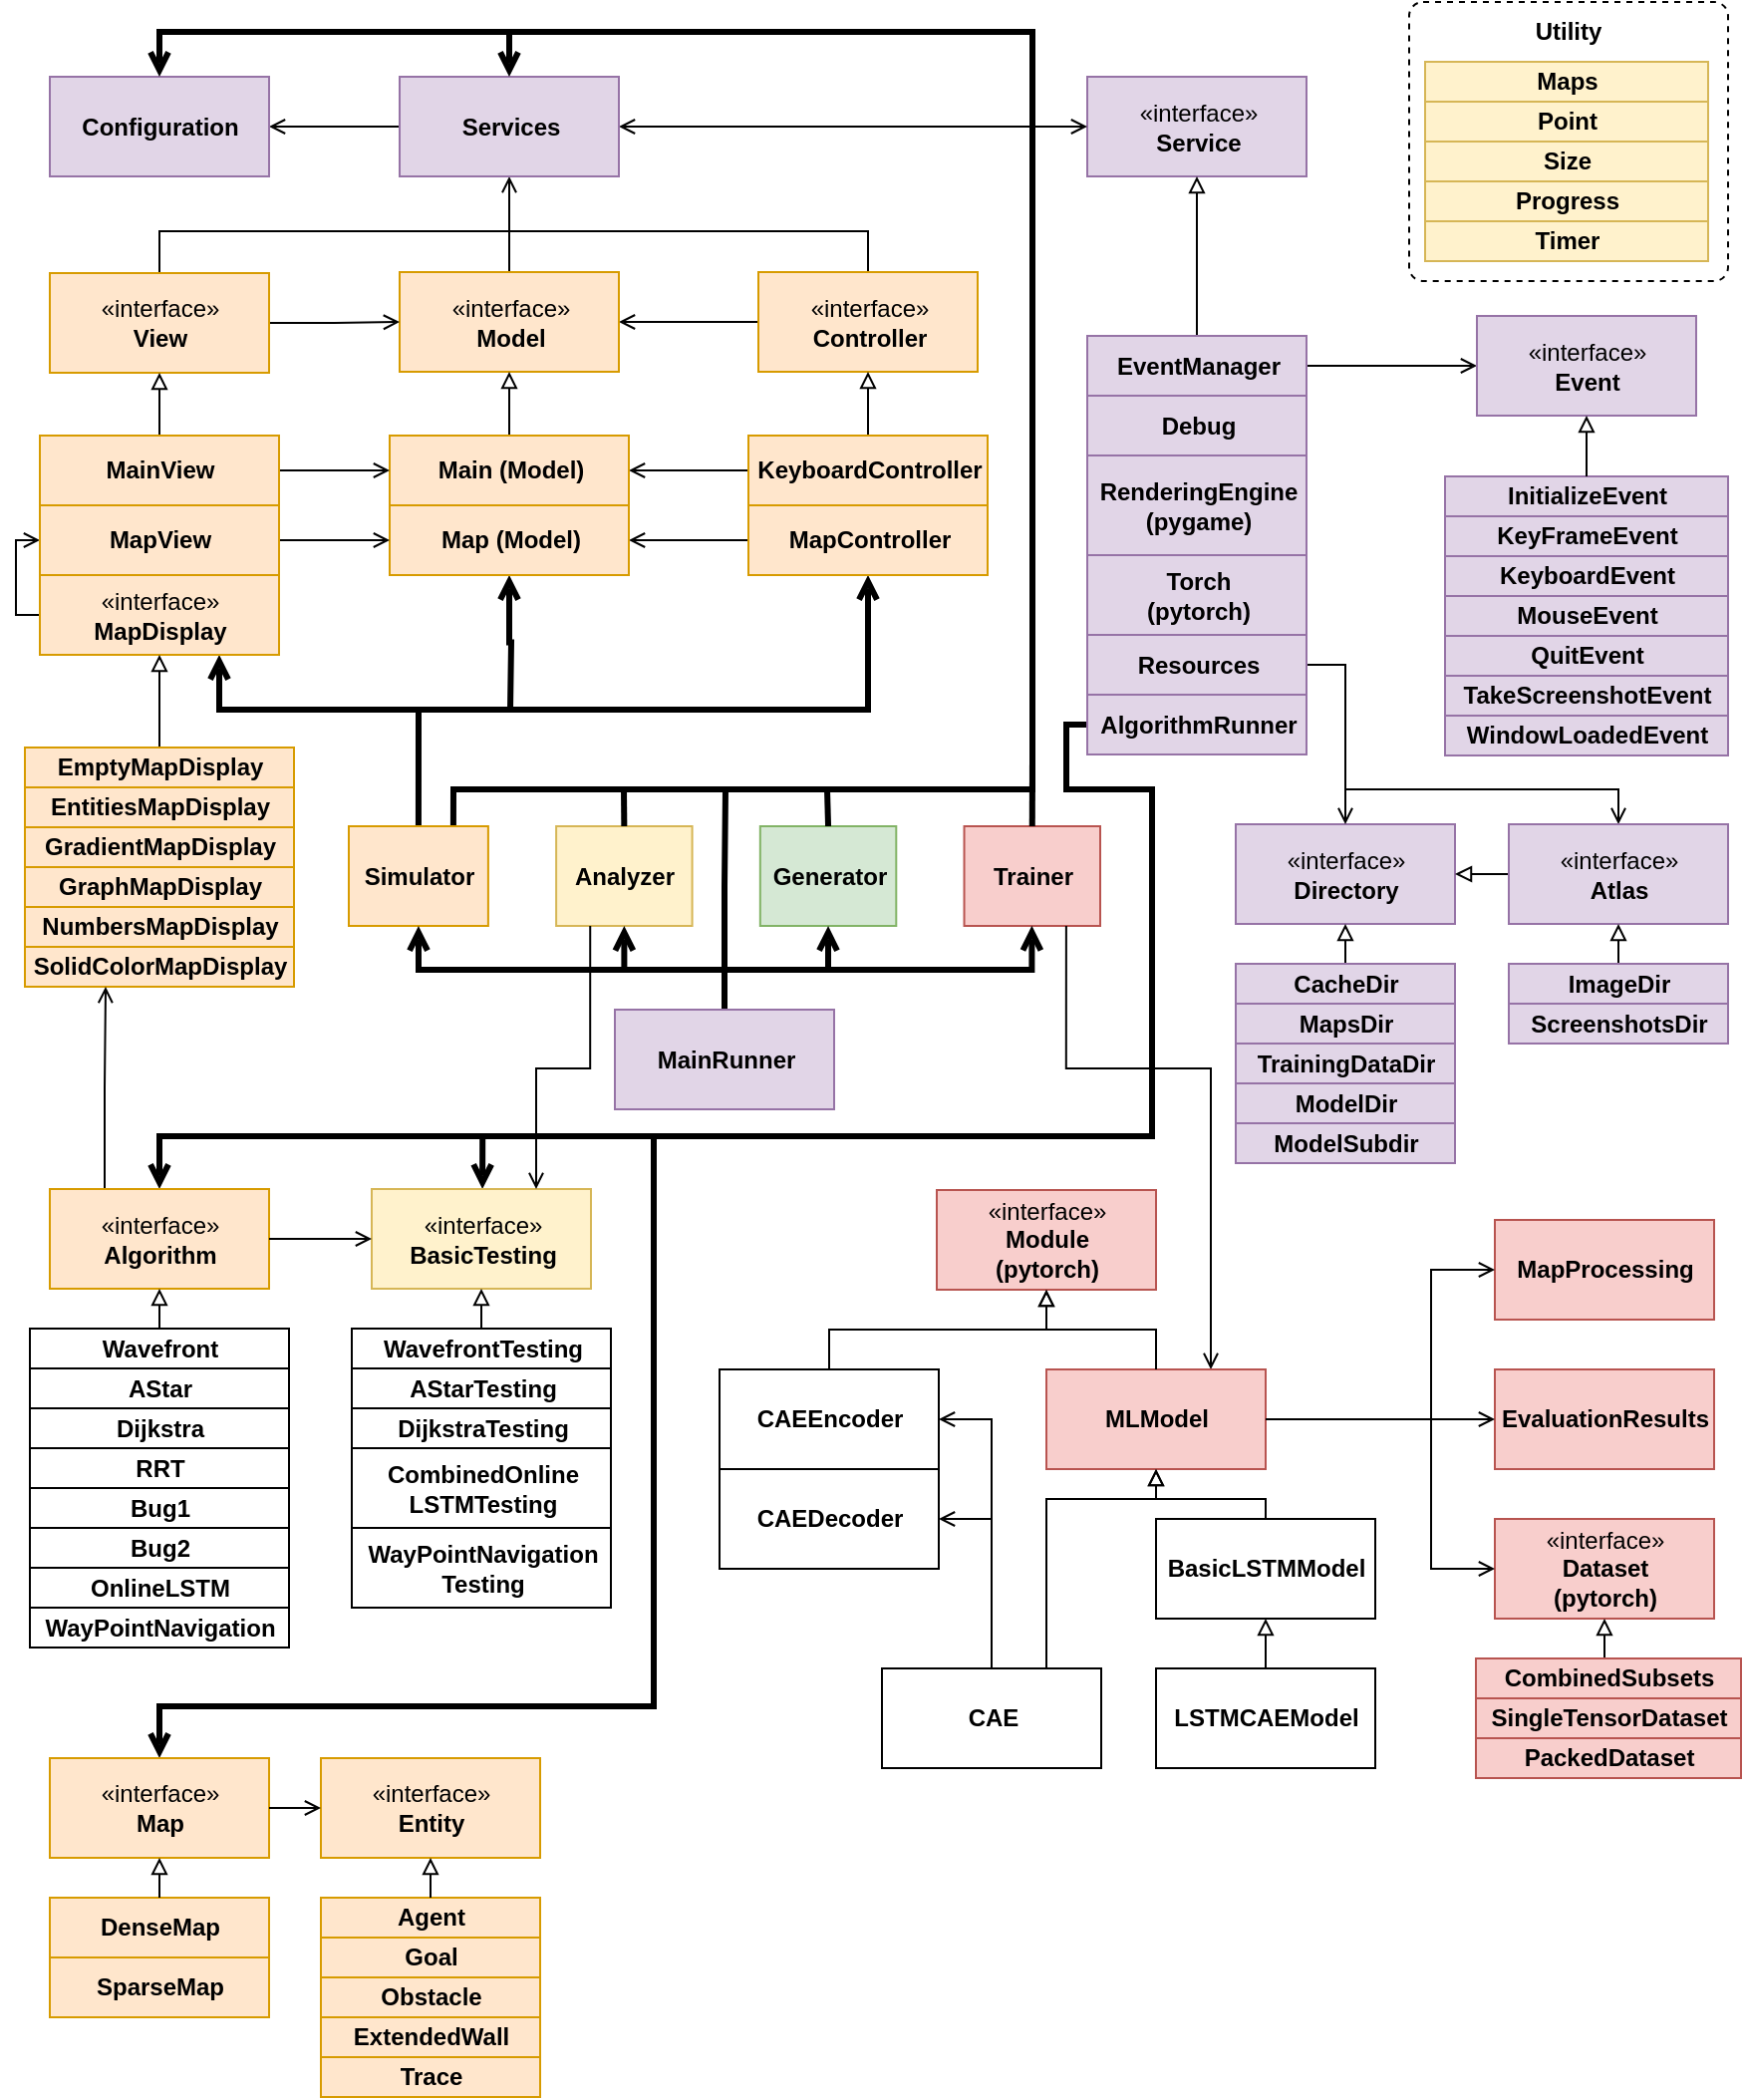 <mxfile version="10.6.9" type="device"><diagram id="ePg652oJ0KrWgmEXZpJb" name="Page-1"><mxGraphModel dx="2225" dy="724" grid="1" gridSize="10" guides="1" tooltips="1" connect="1" arrows="1" fold="1" page="1" pageScale="1" pageWidth="827" pageHeight="1169" math="0" shadow="0"><root><mxCell id="0"/><mxCell id="1" parent="0"/><mxCell id="jUc2FMxFyzJqxxc0xoxf-43" style="edgeStyle=orthogonalEdgeStyle;rounded=0;orthogonalLoop=1;jettySize=auto;html=1;exitX=0.5;exitY=0;exitDx=0;exitDy=0;endArrow=none;endFill=0;" parent="1" source="jUc2FMxFyzJqxxc0xoxf-1" edge="1"><mxGeometry relative="1" as="geometry"><mxPoint x="228" y="120" as="targetPoint"/><Array as="points"><mxPoint x="408" y="120"/><mxPoint x="228" y="120"/></Array></mxGeometry></mxCell><mxCell id="jUc2FMxFyzJqxxc0xoxf-41" style="edgeStyle=orthogonalEdgeStyle;rounded=0;orthogonalLoop=1;jettySize=auto;html=1;exitX=0.5;exitY=0;exitDx=0;exitDy=0;entryX=0.5;entryY=1;entryDx=0;entryDy=0;endArrow=open;endFill=0;" parent="1" source="jUc2FMxFyzJqxxc0xoxf-3" target="jUc2FMxFyzJqxxc0xoxf-29" edge="1"><mxGeometry relative="1" as="geometry"><Array as="points"><mxPoint x="228" y="110"/><mxPoint x="228" y="110"/></Array></mxGeometry></mxCell><mxCell id="jUc2FMxFyzJqxxc0xoxf-45" style="edgeStyle=orthogonalEdgeStyle;rounded=0;orthogonalLoop=1;jettySize=auto;html=1;exitX=0.5;exitY=0;exitDx=0;exitDy=0;endArrow=none;endFill=0;" parent="1" source="jUc2FMxFyzJqxxc0xoxf-4" edge="1"><mxGeometry relative="1" as="geometry"><mxPoint x="228" y="120" as="targetPoint"/><Array as="points"><mxPoint x="52" y="120"/></Array></mxGeometry></mxCell><mxCell id="jUc2FMxFyzJqxxc0xoxf-5" value="«interface»&lt;br&gt;&lt;b&gt;Service&lt;/b&gt;" style="html=1;fillColor=#e1d5e7;strokeColor=#9673a6;" parent="1" vertex="1"><mxGeometry x="517.5" y="42.5" width="110" height="50" as="geometry"/></mxCell><mxCell id="jUc2FMxFyzJqxxc0xoxf-33" style="edgeStyle=orthogonalEdgeStyle;rounded=0;orthogonalLoop=1;jettySize=auto;html=1;exitX=0.5;exitY=0;exitDx=0;exitDy=0;entryX=0.5;entryY=1;entryDx=0;entryDy=0;endArrow=block;endFill=0;" parent="1" source="jUc2FMxFyzJqxxc0xoxf-7" target="jUc2FMxFyzJqxxc0xoxf-5" edge="1"><mxGeometry relative="1" as="geometry"/></mxCell><mxCell id="jUc2FMxFyzJqxxc0xoxf-151" style="edgeStyle=orthogonalEdgeStyle;rounded=0;orthogonalLoop=1;jettySize=auto;html=1;exitX=1;exitY=0.5;exitDx=0;exitDy=0;entryX=0;entryY=0.5;entryDx=0;entryDy=0;endArrow=open;endFill=0;strokeWidth=1;" parent="1" source="jUc2FMxFyzJqxxc0xoxf-7" target="jUc2FMxFyzJqxxc0xoxf-8" edge="1"><mxGeometry relative="1" as="geometry"/></mxCell><mxCell id="jUc2FMxFyzJqxxc0xoxf-7" value="EventManager" style="html=1;fontStyle=1;fillColor=#e1d5e7;strokeColor=#9673a6;" parent="1" vertex="1"><mxGeometry x="517.5" y="172.5" width="110" height="30" as="geometry"/></mxCell><mxCell id="jUc2FMxFyzJqxxc0xoxf-8" value="«interface»&lt;br&gt;&lt;b&gt;Event&lt;/b&gt;" style="html=1;fillColor=#e1d5e7;strokeColor=#9673a6;" parent="1" vertex="1"><mxGeometry x="713" y="162.5" width="110" height="50" as="geometry"/></mxCell><mxCell id="jUc2FMxFyzJqxxc0xoxf-17" value="" style="group;fontStyle=1;fillColor=#e1d5e7;strokeColor=#9673a6;" parent="1" vertex="1" connectable="0"><mxGeometry x="697" y="243" width="142" height="140" as="geometry"/></mxCell><mxCell id="jUc2FMxFyzJqxxc0xoxf-9" value="InitializeEvent" style="html=1;fontStyle=1;fillColor=#e1d5e7;strokeColor=#9673a6;" parent="jUc2FMxFyzJqxxc0xoxf-17" vertex="1"><mxGeometry width="142" height="20" as="geometry"/></mxCell><mxCell id="jUc2FMxFyzJqxxc0xoxf-10" value="KeyFrameEvent" style="html=1;fontStyle=1;fillColor=#e1d5e7;strokeColor=#9673a6;" parent="jUc2FMxFyzJqxxc0xoxf-17" vertex="1"><mxGeometry y="20" width="142" height="20" as="geometry"/></mxCell><mxCell id="jUc2FMxFyzJqxxc0xoxf-11" value="KeyboardEvent" style="html=1;fontStyle=1;fillColor=#e1d5e7;strokeColor=#9673a6;" parent="jUc2FMxFyzJqxxc0xoxf-17" vertex="1"><mxGeometry y="40" width="142" height="20" as="geometry"/></mxCell><mxCell id="jUc2FMxFyzJqxxc0xoxf-12" value="MouseEvent" style="html=1;fontStyle=1;fillColor=#e1d5e7;strokeColor=#9673a6;" parent="jUc2FMxFyzJqxxc0xoxf-17" vertex="1"><mxGeometry y="60" width="142" height="20" as="geometry"/></mxCell><mxCell id="jUc2FMxFyzJqxxc0xoxf-13" value="QuitEvent" style="html=1;fontStyle=1;fillColor=#e1d5e7;strokeColor=#9673a6;" parent="jUc2FMxFyzJqxxc0xoxf-17" vertex="1"><mxGeometry y="80" width="142" height="20" as="geometry"/></mxCell><mxCell id="jUc2FMxFyzJqxxc0xoxf-14" value="TakeScreenshotEvent" style="html=1;fontStyle=1;fillColor=#e1d5e7;strokeColor=#9673a6;" parent="jUc2FMxFyzJqxxc0xoxf-17" vertex="1"><mxGeometry y="100" width="142" height="20" as="geometry"/></mxCell><mxCell id="jUc2FMxFyzJqxxc0xoxf-15" value="WindowLoadedEvent" style="html=1;fontStyle=1;fillColor=#e1d5e7;strokeColor=#9673a6;" parent="jUc2FMxFyzJqxxc0xoxf-17" vertex="1"><mxGeometry y="120" width="142" height="20" as="geometry"/></mxCell><mxCell id="jUc2FMxFyzJqxxc0xoxf-270" style="edgeStyle=orthogonalEdgeStyle;rounded=0;orthogonalLoop=1;jettySize=auto;html=1;exitX=0;exitY=0.5;exitDx=0;exitDy=0;entryX=0.5;entryY=0;entryDx=0;entryDy=0;startArrow=none;startFill=0;endArrow=open;endFill=0;strokeWidth=3;" parent="1" source="jUc2FMxFyzJqxxc0xoxf-20" target="jUc2FMxFyzJqxxc0xoxf-195" edge="1"><mxGeometry relative="1" as="geometry"><Array as="points"><mxPoint x="507" y="368"/><mxPoint x="507" y="400"/><mxPoint x="550" y="400"/><mxPoint x="550" y="574"/><mxPoint x="52" y="574"/></Array></mxGeometry></mxCell><mxCell id="jUc2FMxFyzJqxxc0xoxf-20" value="AlgorithmRunner" style="html=1;fontStyle=1;fillColor=#e1d5e7;strokeColor=#9673a6;" parent="1" vertex="1"><mxGeometry x="517.5" y="352.5" width="110" height="30" as="geometry"/></mxCell><mxCell id="jUc2FMxFyzJqxxc0xoxf-21" value="Debug" style="html=1;fontStyle=1;fillColor=#e1d5e7;strokeColor=#9673a6;" parent="1" vertex="1"><mxGeometry x="517.5" y="202.5" width="110" height="30" as="geometry"/></mxCell><mxCell id="jUc2FMxFyzJqxxc0xoxf-22" value="RenderingEngine&lt;br&gt;(pygame)&lt;br&gt;" style="html=1;fontStyle=1;fillColor=#e1d5e7;strokeColor=#9673a6;" parent="1" vertex="1"><mxGeometry x="517.5" y="232.5" width="110" height="50" as="geometry"/></mxCell><mxCell id="jUc2FMxFyzJqxxc0xoxf-23" value="Torch&lt;br&gt;(pytorch)&lt;br&gt;" style="html=1;fontStyle=1;fillColor=#e1d5e7;strokeColor=#9673a6;" parent="1" vertex="1"><mxGeometry x="517.5" y="282.5" width="110" height="40" as="geometry"/></mxCell><mxCell id="jUc2FMxFyzJqxxc0xoxf-35" style="edgeStyle=orthogonalEdgeStyle;rounded=0;orthogonalLoop=1;jettySize=auto;html=1;exitX=1;exitY=0.5;exitDx=0;exitDy=0;entryX=0;entryY=0.5;entryDx=0;entryDy=0;endArrow=open;endFill=0;startArrow=open;startFill=0;" parent="1" source="jUc2FMxFyzJqxxc0xoxf-29" target="jUc2FMxFyzJqxxc0xoxf-5" edge="1"><mxGeometry relative="1" as="geometry"/></mxCell><mxCell id="jUc2FMxFyzJqxxc0xoxf-131" style="edgeStyle=orthogonalEdgeStyle;rounded=0;orthogonalLoop=1;jettySize=auto;html=1;exitX=0;exitY=0.5;exitDx=0;exitDy=0;entryX=1;entryY=0.5;entryDx=0;entryDy=0;endArrow=open;endFill=0;" parent="1" source="jUc2FMxFyzJqxxc0xoxf-29" target="jUc2FMxFyzJqxxc0xoxf-97" edge="1"><mxGeometry relative="1" as="geometry"/></mxCell><mxCell id="jUc2FMxFyzJqxxc0xoxf-29" value="Services" style="html=1;fontStyle=1;fillColor=#e1d5e7;strokeColor=#9673a6;" parent="1" vertex="1"><mxGeometry x="172.5" y="42.5" width="110" height="50" as="geometry"/></mxCell><mxCell id="jUc2FMxFyzJqxxc0xoxf-79" style="edgeStyle=orthogonalEdgeStyle;rounded=0;orthogonalLoop=1;jettySize=auto;html=1;entryX=0.5;entryY=0;entryDx=0;entryDy=0;endArrow=open;endFill=0;exitX=1;exitY=0.5;exitDx=0;exitDy=0;" parent="1" source="jUc2FMxFyzJqxxc0xoxf-30" target="jUc2FMxFyzJqxxc0xoxf-77" edge="1"><mxGeometry relative="1" as="geometry"><mxPoint x="627" y="345" as="sourcePoint"/><mxPoint x="865" y="320" as="targetPoint"/><Array as="points"><mxPoint x="647" y="338"/><mxPoint x="647" y="400"/><mxPoint x="784" y="400"/></Array></mxGeometry></mxCell><mxCell id="jUc2FMxFyzJqxxc0xoxf-30" value="Resources" style="html=1;fontStyle=1;fillColor=#e1d5e7;strokeColor=#9673a6;" parent="1" vertex="1"><mxGeometry x="517.5" y="322.5" width="110" height="30" as="geometry"/></mxCell><mxCell id="jUc2FMxFyzJqxxc0xoxf-55" value="«interface»&lt;br&gt;&lt;b&gt;Directory&lt;/b&gt;" style="html=1;fillColor=#e1d5e7;strokeColor=#9673a6;" parent="1" vertex="1"><mxGeometry x="592" y="417.5" width="110" height="50" as="geometry"/></mxCell><mxCell id="jUc2FMxFyzJqxxc0xoxf-67" value="ModelSubdir" style="html=1;fontStyle=1;fillColor=#e1d5e7;strokeColor=#9673a6;" parent="1" vertex="1"><mxGeometry x="592" y="567.5" width="110" height="20" as="geometry"/></mxCell><mxCell id="jUc2FMxFyzJqxxc0xoxf-76" value="" style="group" parent="1" vertex="1" connectable="0"><mxGeometry x="679" y="5" width="160" height="140" as="geometry"/></mxCell><mxCell id="jUc2FMxFyzJqxxc0xoxf-73" value="" style="rounded=1;whiteSpace=wrap;html=1;dashed=1;arcSize=5;" parent="jUc2FMxFyzJqxxc0xoxf-76" vertex="1"><mxGeometry width="160" height="140" as="geometry"/></mxCell><mxCell id="jUc2FMxFyzJqxxc0xoxf-69" value="Maps" style="html=1;fontStyle=1;fillColor=#fff2cc;strokeColor=#d6b656;" parent="jUc2FMxFyzJqxxc0xoxf-76" vertex="1"><mxGeometry x="8" y="30" width="142" height="20" as="geometry"/></mxCell><mxCell id="jUc2FMxFyzJqxxc0xoxf-70" value="Point" style="html=1;fontStyle=1;fillColor=#fff2cc;strokeColor=#d6b656;" parent="jUc2FMxFyzJqxxc0xoxf-76" vertex="1"><mxGeometry x="8" y="50" width="142" height="20" as="geometry"/></mxCell><mxCell id="jUc2FMxFyzJqxxc0xoxf-71" value="Size" style="html=1;fontStyle=1;fillColor=#fff2cc;strokeColor=#d6b656;" parent="jUc2FMxFyzJqxxc0xoxf-76" vertex="1"><mxGeometry x="8" y="70" width="142" height="20" as="geometry"/></mxCell><mxCell id="jUc2FMxFyzJqxxc0xoxf-72" value="Progress" style="html=1;fontStyle=1;fillColor=#fff2cc;strokeColor=#d6b656;" parent="jUc2FMxFyzJqxxc0xoxf-76" vertex="1"><mxGeometry x="8" y="90" width="142" height="20" as="geometry"/></mxCell><mxCell id="jUc2FMxFyzJqxxc0xoxf-74" value="Utility" style="text;html=1;strokeColor=none;fillColor=none;align=center;verticalAlign=middle;whiteSpace=wrap;rounded=0;dashed=1;fontStyle=1" parent="jUc2FMxFyzJqxxc0xoxf-76" vertex="1"><mxGeometry x="60" y="5" width="40" height="20" as="geometry"/></mxCell><mxCell id="jUc2FMxFyzJqxxc0xoxf-75" value="Timer" style="html=1;fontStyle=1;fillColor=#fff2cc;strokeColor=#d6b656;" parent="jUc2FMxFyzJqxxc0xoxf-76" vertex="1"><mxGeometry x="8" y="110" width="142" height="20" as="geometry"/></mxCell><mxCell id="jUc2FMxFyzJqxxc0xoxf-78" style="edgeStyle=orthogonalEdgeStyle;rounded=0;orthogonalLoop=1;jettySize=auto;html=1;exitX=0;exitY=0.5;exitDx=0;exitDy=0;entryX=1;entryY=0.5;entryDx=0;entryDy=0;endArrow=block;endFill=0;" parent="1" source="jUc2FMxFyzJqxxc0xoxf-77" target="jUc2FMxFyzJqxxc0xoxf-55" edge="1"><mxGeometry relative="1" as="geometry"/></mxCell><mxCell id="jUc2FMxFyzJqxxc0xoxf-77" value="«interface»&lt;br&gt;&lt;b&gt;Atlas&lt;/b&gt;" style="html=1;fillColor=#e1d5e7;strokeColor=#9673a6;" parent="1" vertex="1"><mxGeometry x="729" y="417.5" width="110" height="50" as="geometry"/></mxCell><mxCell id="jUc2FMxFyzJqxxc0xoxf-82" value="ModelDir" style="html=1;fontStyle=1;fillColor=#e1d5e7;strokeColor=#9673a6;" parent="1" vertex="1"><mxGeometry x="592" y="547.5" width="110" height="20" as="geometry"/></mxCell><mxCell id="jUc2FMxFyzJqxxc0xoxf-87" style="edgeStyle=orthogonalEdgeStyle;rounded=0;orthogonalLoop=1;jettySize=auto;html=1;exitX=0.5;exitY=0;exitDx=0;exitDy=0;entryX=0.5;entryY=1;entryDx=0;entryDy=0;endArrow=block;endFill=0;" parent="1" source="jUc2FMxFyzJqxxc0xoxf-83" target="jUc2FMxFyzJqxxc0xoxf-55" edge="1"><mxGeometry relative="1" as="geometry"/></mxCell><mxCell id="jUc2FMxFyzJqxxc0xoxf-83" value="CacheDir" style="html=1;fontStyle=1;fillColor=#e1d5e7;strokeColor=#9673a6;" parent="1" vertex="1"><mxGeometry x="592" y="487.5" width="110" height="20" as="geometry"/></mxCell><mxCell id="jUc2FMxFyzJqxxc0xoxf-88" style="edgeStyle=orthogonalEdgeStyle;rounded=0;orthogonalLoop=1;jettySize=auto;html=1;exitX=0.5;exitY=0;exitDx=0;exitDy=0;entryX=0.5;entryY=1;entryDx=0;entryDy=0;endArrow=block;endFill=0;" parent="1" source="jUc2FMxFyzJqxxc0xoxf-84" target="jUc2FMxFyzJqxxc0xoxf-77" edge="1"><mxGeometry relative="1" as="geometry"/></mxCell><mxCell id="jUc2FMxFyzJqxxc0xoxf-84" value="ImageDir" style="html=1;fontStyle=1;fillColor=#e1d5e7;strokeColor=#9673a6;" parent="1" vertex="1"><mxGeometry x="729" y="487.5" width="110" height="20" as="geometry"/></mxCell><mxCell id="jUc2FMxFyzJqxxc0xoxf-85" value="MapsDir" style="html=1;fontStyle=1;fillColor=#e1d5e7;strokeColor=#9673a6;" parent="1" vertex="1"><mxGeometry x="592" y="507.5" width="110" height="20" as="geometry"/></mxCell><mxCell id="jUc2FMxFyzJqxxc0xoxf-86" value="ScreenshotsDir" style="html=1;fontStyle=1;fillColor=#e1d5e7;strokeColor=#9673a6;" parent="1" vertex="1"><mxGeometry x="729" y="507.5" width="110" height="20" as="geometry"/></mxCell><mxCell id="jUc2FMxFyzJqxxc0xoxf-91" style="edgeStyle=orthogonalEdgeStyle;rounded=0;orthogonalLoop=1;jettySize=auto;html=1;exitX=0.5;exitY=0;exitDx=0;exitDy=0;entryX=0.5;entryY=1;entryDx=0;entryDy=0;endArrow=block;endFill=0;" parent="1" source="jUc2FMxFyzJqxxc0xoxf-9" target="jUc2FMxFyzJqxxc0xoxf-8" edge="1"><mxGeometry relative="1" as="geometry"/></mxCell><mxCell id="jUc2FMxFyzJqxxc0xoxf-95" style="edgeStyle=orthogonalEdgeStyle;rounded=0;orthogonalLoop=1;jettySize=auto;html=1;endArrow=open;endFill=0;entryX=0.5;entryY=0;entryDx=0;entryDy=0;" parent="1" target="jUc2FMxFyzJqxxc0xoxf-55" edge="1"><mxGeometry relative="1" as="geometry"><mxPoint x="670" y="400" as="sourcePoint"/><mxPoint x="652" y="410" as="targetPoint"/><Array as="points"><mxPoint x="647" y="400"/></Array></mxGeometry></mxCell><mxCell id="jUc2FMxFyzJqxxc0xoxf-96" value="TrainingDataDir" style="html=1;fontStyle=1;fillColor=#e1d5e7;strokeColor=#9673a6;" parent="1" vertex="1"><mxGeometry x="592" y="527.5" width="110" height="20" as="geometry"/></mxCell><mxCell id="jUc2FMxFyzJqxxc0xoxf-97" value="Configuration" style="html=1;fontStyle=1;fillColor=#e1d5e7;strokeColor=#9673a6;" parent="1" vertex="1"><mxGeometry x="-3" y="42.5" width="110" height="50" as="geometry"/></mxCell><mxCell id="jUc2FMxFyzJqxxc0xoxf-125" style="edgeStyle=orthogonalEdgeStyle;rounded=0;orthogonalLoop=1;jettySize=auto;html=1;endArrow=open;endFill=0;strokeWidth=3;entryX=0.5;entryY=1;entryDx=0;entryDy=0;" parent="1" target="jUc2FMxFyzJqxxc0xoxf-100" edge="1"><mxGeometry relative="1" as="geometry"><mxPoint x="227" y="320" as="targetPoint"/><mxPoint x="228" y="360" as="sourcePoint"/></mxGeometry></mxCell><mxCell id="jUc2FMxFyzJqxxc0xoxf-126" style="edgeStyle=orthogonalEdgeStyle;rounded=0;orthogonalLoop=1;jettySize=auto;html=1;entryX=0.5;entryY=1;entryDx=0;entryDy=0;endArrow=open;endFill=0;strokeWidth=3;" parent="1" target="jUc2FMxFyzJqxxc0xoxf-49" edge="1"><mxGeometry relative="1" as="geometry"><mxPoint x="170" y="360" as="sourcePoint"/><Array as="points"><mxPoint x="170" y="360"/><mxPoint x="408" y="360"/></Array></mxGeometry></mxCell><mxCell id="jUc2FMxFyzJqxxc0xoxf-127" style="edgeStyle=orthogonalEdgeStyle;rounded=0;orthogonalLoop=1;jettySize=auto;html=1;entryX=0.75;entryY=1;entryDx=0;entryDy=0;endArrow=open;endFill=0;strokeWidth=3;exitX=0.5;exitY=0;exitDx=0;exitDy=0;" parent="1" source="jUc2FMxFyzJqxxc0xoxf-108" target="jUc2FMxFyzJqxxc0xoxf-113" edge="1"><mxGeometry relative="1" as="geometry"><mxPoint x="170" y="510" as="sourcePoint"/><Array as="points"><mxPoint x="182" y="360"/><mxPoint x="82" y="360"/></Array></mxGeometry></mxCell><mxCell id="jUc2FMxFyzJqxxc0xoxf-133" style="edgeStyle=orthogonalEdgeStyle;rounded=0;orthogonalLoop=1;jettySize=auto;html=1;endArrow=open;endFill=0;strokeWidth=3;exitX=0.75;exitY=0;exitDx=0;exitDy=0;entryX=0.5;entryY=0;entryDx=0;entryDy=0;" parent="1" source="jUc2FMxFyzJqxxc0xoxf-108" target="jUc2FMxFyzJqxxc0xoxf-29" edge="1"><mxGeometry relative="1" as="geometry"><mxPoint x="240" y="510" as="sourcePoint"/><mxPoint x="230" y="20" as="targetPoint"/><Array as="points"><mxPoint x="199" y="400"/><mxPoint x="490" y="400"/><mxPoint x="490" y="20"/><mxPoint x="228" y="20"/></Array></mxGeometry></mxCell><mxCell id="jUc2FMxFyzJqxxc0xoxf-177" style="edgeStyle=orthogonalEdgeStyle;rounded=0;orthogonalLoop=1;jettySize=auto;html=1;exitX=0;exitY=0.5;exitDx=0;exitDy=0;entryX=0;entryY=0.5;entryDx=0;entryDy=0;endArrow=open;endFill=0;strokeWidth=1;" parent="1" source="jUc2FMxFyzJqxxc0xoxf-113" target="jUc2FMxFyzJqxxc0xoxf-106" edge="1"><mxGeometry relative="1" as="geometry"><Array as="points"><mxPoint x="-20" y="313"/><mxPoint x="-20" y="275"/></Array></mxGeometry></mxCell><mxCell id="jUc2FMxFyzJqxxc0xoxf-113" value="«interface»&lt;br&gt;&lt;b&gt;MapDisplay&lt;/b&gt;" style="html=1;fillColor=#ffe6cc;strokeColor=#d79b00;" parent="1" vertex="1"><mxGeometry x="-8" y="292.5" width="120" height="40" as="geometry"/></mxCell><mxCell id="jUc2FMxFyzJqxxc0xoxf-173" style="edgeStyle=orthogonalEdgeStyle;rounded=0;orthogonalLoop=1;jettySize=auto;html=1;exitX=0;exitY=0.5;exitDx=0;exitDy=0;entryX=1;entryY=0.5;entryDx=0;entryDy=0;endArrow=open;endFill=0;strokeWidth=1;" parent="1" source="jUc2FMxFyzJqxxc0xoxf-1" target="jUc2FMxFyzJqxxc0xoxf-3" edge="1"><mxGeometry relative="1" as="geometry"/></mxCell><mxCell id="jUc2FMxFyzJqxxc0xoxf-1" value="«interface»&lt;br&gt;&lt;b&gt;Controller&lt;/b&gt;&lt;br&gt;" style="html=1;fillColor=#ffe6cc;strokeColor=#d79b00;" parent="1" vertex="1"><mxGeometry x="352.5" y="140.5" width="110" height="50" as="geometry"/></mxCell><mxCell id="jUc2FMxFyzJqxxc0xoxf-3" value="«interface»&lt;br&gt;&lt;b&gt;Model&lt;/b&gt;" style="html=1;fillColor=#ffe6cc;strokeColor=#d79b00;" parent="1" vertex="1"><mxGeometry x="172.5" y="140.5" width="110" height="50" as="geometry"/></mxCell><mxCell id="jUc2FMxFyzJqxxc0xoxf-172" style="edgeStyle=orthogonalEdgeStyle;rounded=0;orthogonalLoop=1;jettySize=auto;html=1;exitX=1;exitY=0.5;exitDx=0;exitDy=0;entryX=0;entryY=0.5;entryDx=0;entryDy=0;endArrow=open;endFill=0;strokeWidth=1;" parent="1" source="jUc2FMxFyzJqxxc0xoxf-4" target="jUc2FMxFyzJqxxc0xoxf-3" edge="1"><mxGeometry relative="1" as="geometry"/></mxCell><mxCell id="jUc2FMxFyzJqxxc0xoxf-4" value="«interface»&lt;br&gt;&lt;b&gt;View&lt;/b&gt;" style="html=1;fillColor=#ffe6cc;strokeColor=#d79b00;" parent="1" vertex="1"><mxGeometry x="-3" y="141" width="110" height="50" as="geometry"/></mxCell><mxCell id="jUc2FMxFyzJqxxc0xoxf-48" style="edgeStyle=orthogonalEdgeStyle;rounded=0;orthogonalLoop=1;jettySize=auto;html=1;exitX=0.5;exitY=0;exitDx=0;exitDy=0;entryX=0.5;entryY=1;entryDx=0;entryDy=0;endArrow=block;endFill=0;" parent="1" source="jUc2FMxFyzJqxxc0xoxf-37" target="jUc2FMxFyzJqxxc0xoxf-1" edge="1"><mxGeometry relative="1" as="geometry"/></mxCell><mxCell id="jUc2FMxFyzJqxxc0xoxf-175" style="edgeStyle=orthogonalEdgeStyle;rounded=0;orthogonalLoop=1;jettySize=auto;html=1;exitX=0;exitY=0.5;exitDx=0;exitDy=0;entryX=1;entryY=0.5;entryDx=0;entryDy=0;endArrow=open;endFill=0;strokeWidth=1;" parent="1" source="jUc2FMxFyzJqxxc0xoxf-37" target="jUc2FMxFyzJqxxc0xoxf-101" edge="1"><mxGeometry relative="1" as="geometry"/></mxCell><mxCell id="jUc2FMxFyzJqxxc0xoxf-37" value="KeyboardController" style="html=1;fontStyle=1;fillColor=#ffe6cc;strokeColor=#d79b00;" parent="1" vertex="1"><mxGeometry x="347.5" y="222.5" width="120" height="35" as="geometry"/></mxCell><mxCell id="jUc2FMxFyzJqxxc0xoxf-176" style="edgeStyle=orthogonalEdgeStyle;rounded=0;orthogonalLoop=1;jettySize=auto;html=1;exitX=0;exitY=0.5;exitDx=0;exitDy=0;entryX=1;entryY=0.5;entryDx=0;entryDy=0;endArrow=open;endFill=0;strokeWidth=1;" parent="1" source="jUc2FMxFyzJqxxc0xoxf-49" target="jUc2FMxFyzJqxxc0xoxf-100" edge="1"><mxGeometry relative="1" as="geometry"/></mxCell><mxCell id="jUc2FMxFyzJqxxc0xoxf-49" value="MapController" style="html=1;fontStyle=1;fillColor=#ffe6cc;strokeColor=#d79b00;" parent="1" vertex="1"><mxGeometry x="347.5" y="257.5" width="120" height="35" as="geometry"/></mxCell><mxCell id="jUc2FMxFyzJqxxc0xoxf-100" value="Map (Model)" style="html=1;fontStyle=1;fillColor=#ffe6cc;strokeColor=#d79b00;" parent="1" vertex="1"><mxGeometry x="167.5" y="257.5" width="120" height="35" as="geometry"/></mxCell><mxCell id="jUc2FMxFyzJqxxc0xoxf-102" style="edgeStyle=orthogonalEdgeStyle;rounded=0;orthogonalLoop=1;jettySize=auto;html=1;exitX=0.5;exitY=0;exitDx=0;exitDy=0;entryX=0.5;entryY=1;entryDx=0;entryDy=0;endArrow=block;endFill=0;" parent="1" source="jUc2FMxFyzJqxxc0xoxf-101" target="jUc2FMxFyzJqxxc0xoxf-3" edge="1"><mxGeometry relative="1" as="geometry"/></mxCell><mxCell id="jUc2FMxFyzJqxxc0xoxf-101" value="Main (Model)" style="html=1;fontStyle=1;fillColor=#ffe6cc;strokeColor=#d79b00;" parent="1" vertex="1"><mxGeometry x="167.5" y="222.5" width="120" height="35" as="geometry"/></mxCell><mxCell id="jUc2FMxFyzJqxxc0xoxf-104" style="edgeStyle=orthogonalEdgeStyle;rounded=0;orthogonalLoop=1;jettySize=auto;html=1;exitX=1;exitY=0.5;exitDx=0;exitDy=0;entryX=0;entryY=0.5;entryDx=0;entryDy=0;endArrow=open;endFill=0;" parent="1" source="jUc2FMxFyzJqxxc0xoxf-103" target="jUc2FMxFyzJqxxc0xoxf-101" edge="1"><mxGeometry relative="1" as="geometry"/></mxCell><mxCell id="jUc2FMxFyzJqxxc0xoxf-105" style="edgeStyle=orthogonalEdgeStyle;rounded=0;orthogonalLoop=1;jettySize=auto;html=1;exitX=0.5;exitY=0;exitDx=0;exitDy=0;entryX=0.5;entryY=1;entryDx=0;entryDy=0;endArrow=block;endFill=0;" parent="1" source="jUc2FMxFyzJqxxc0xoxf-103" target="jUc2FMxFyzJqxxc0xoxf-4" edge="1"><mxGeometry relative="1" as="geometry"/></mxCell><mxCell id="jUc2FMxFyzJqxxc0xoxf-103" value="MainView" style="html=1;fontStyle=1;fillColor=#ffe6cc;strokeColor=#d79b00;" parent="1" vertex="1"><mxGeometry x="-8" y="222.5" width="120" height="35" as="geometry"/></mxCell><mxCell id="jUc2FMxFyzJqxxc0xoxf-107" style="edgeStyle=orthogonalEdgeStyle;rounded=0;orthogonalLoop=1;jettySize=auto;html=1;exitX=1;exitY=0.5;exitDx=0;exitDy=0;entryX=0;entryY=0.5;entryDx=0;entryDy=0;endArrow=open;endFill=0;" parent="1" source="jUc2FMxFyzJqxxc0xoxf-106" target="jUc2FMxFyzJqxxc0xoxf-100" edge="1"><mxGeometry relative="1" as="geometry"/></mxCell><mxCell id="jUc2FMxFyzJqxxc0xoxf-106" value="MapView" style="html=1;fontStyle=1;fillColor=#ffe6cc;strokeColor=#d79b00;" parent="1" vertex="1"><mxGeometry x="-8" y="257.5" width="120" height="35" as="geometry"/></mxCell><mxCell id="jUc2FMxFyzJqxxc0xoxf-123" style="edgeStyle=orthogonalEdgeStyle;rounded=0;orthogonalLoop=1;jettySize=auto;html=1;exitX=0.5;exitY=0;exitDx=0;exitDy=0;entryX=0.5;entryY=1;entryDx=0;entryDy=0;endArrow=block;endFill=0;" parent="1" source="jUc2FMxFyzJqxxc0xoxf-115" target="jUc2FMxFyzJqxxc0xoxf-113" edge="1"><mxGeometry relative="1" as="geometry"/></mxCell><mxCell id="jUc2FMxFyzJqxxc0xoxf-128" value="" style="group" parent="1" vertex="1" connectable="0"><mxGeometry x="-15.5" y="379" width="135" height="120" as="geometry"/></mxCell><mxCell id="jUc2FMxFyzJqxxc0xoxf-115" value="EmptyMapDisplay" style="html=1;fontStyle=1;fillColor=#ffe6cc;strokeColor=#d79b00;" parent="jUc2FMxFyzJqxxc0xoxf-128" vertex="1"><mxGeometry width="135" height="20" as="geometry"/></mxCell><mxCell id="jUc2FMxFyzJqxxc0xoxf-116" value="EntitiesMapDisplay" style="html=1;fontStyle=1;fillColor=#ffe6cc;strokeColor=#d79b00;" parent="jUc2FMxFyzJqxxc0xoxf-128" vertex="1"><mxGeometry y="20" width="135" height="20" as="geometry"/></mxCell><mxCell id="jUc2FMxFyzJqxxc0xoxf-117" value="GradientMapDisplay" style="html=1;fontStyle=1;fillColor=#ffe6cc;strokeColor=#d79b00;" parent="jUc2FMxFyzJqxxc0xoxf-128" vertex="1"><mxGeometry y="40" width="135" height="20" as="geometry"/></mxCell><mxCell id="jUc2FMxFyzJqxxc0xoxf-118" value="GraphMapDisplay" style="html=1;fontStyle=1;fillColor=#ffe6cc;strokeColor=#d79b00;" parent="jUc2FMxFyzJqxxc0xoxf-128" vertex="1"><mxGeometry y="60" width="135" height="20" as="geometry"/></mxCell><mxCell id="jUc2FMxFyzJqxxc0xoxf-119" value="NumbersMapDisplay" style="html=1;fontStyle=1;fillColor=#ffe6cc;strokeColor=#d79b00;" parent="jUc2FMxFyzJqxxc0xoxf-128" vertex="1"><mxGeometry y="80" width="135" height="20" as="geometry"/></mxCell><mxCell id="jUc2FMxFyzJqxxc0xoxf-120" value="SolidColorMapDisplay" style="html=1;fontStyle=1;fillColor=#ffe6cc;strokeColor=#d79b00;" parent="jUc2FMxFyzJqxxc0xoxf-128" vertex="1"><mxGeometry y="100" width="135" height="20" as="geometry"/></mxCell><mxCell id="jUc2FMxFyzJqxxc0xoxf-152" value="" style="group" parent="1" vertex="1" connectable="0"><mxGeometry x="147" y="416.5" width="377" height="50" as="geometry"/></mxCell><mxCell id="jUc2FMxFyzJqxxc0xoxf-108" value="Simulator" style="html=1;fontStyle=1;fillColor=#ffe6cc;strokeColor=#d79b00;" parent="jUc2FMxFyzJqxxc0xoxf-152" vertex="1"><mxGeometry y="2" width="69.941" height="50" as="geometry"/></mxCell><mxCell id="jUc2FMxFyzJqxxc0xoxf-136" value="Analyzer" style="html=1;fontStyle=1;fillColor=#fff2cc;strokeColor=#d6b656;" parent="jUc2FMxFyzJqxxc0xoxf-152" vertex="1"><mxGeometry x="104.059" y="2" width="68.235" height="50" as="geometry"/></mxCell><mxCell id="jUc2FMxFyzJqxxc0xoxf-137" value="Generator" style="html=1;fontStyle=1;fillColor=#d5e8d4;strokeColor=#82b366;" parent="jUc2FMxFyzJqxxc0xoxf-152" vertex="1"><mxGeometry x="206.412" y="2" width="68.235" height="50" as="geometry"/></mxCell><mxCell id="jUc2FMxFyzJqxxc0xoxf-138" value="Trainer" style="html=1;fontStyle=1;fillColor=#f8cecc;strokeColor=#b85450;" parent="jUc2FMxFyzJqxxc0xoxf-152" vertex="1"><mxGeometry x="308.765" y="2" width="68.235" height="50" as="geometry"/></mxCell><mxCell id="jUc2FMxFyzJqxxc0xoxf-155" style="edgeStyle=orthogonalEdgeStyle;rounded=0;orthogonalLoop=1;jettySize=auto;html=1;exitX=0.5;exitY=0;exitDx=0;exitDy=0;endArrow=none;endFill=0;strokeWidth=3;" parent="1" source="jUc2FMxFyzJqxxc0xoxf-136" edge="1"><mxGeometry relative="1" as="geometry"><mxPoint x="285" y="400" as="targetPoint"/></mxGeometry></mxCell><mxCell id="jUc2FMxFyzJqxxc0xoxf-156" style="edgeStyle=orthogonalEdgeStyle;rounded=0;orthogonalLoop=1;jettySize=auto;html=1;exitX=0.5;exitY=0;exitDx=0;exitDy=0;endArrow=none;endFill=0;strokeWidth=3;" parent="1" source="jUc2FMxFyzJqxxc0xoxf-137" edge="1"><mxGeometry relative="1" as="geometry"><mxPoint x="387" y="400" as="targetPoint"/></mxGeometry></mxCell><mxCell id="jUc2FMxFyzJqxxc0xoxf-157" style="edgeStyle=orthogonalEdgeStyle;rounded=0;orthogonalLoop=1;jettySize=auto;html=1;endArrow=none;endFill=0;strokeWidth=3;exitX=0.5;exitY=0;exitDx=0;exitDy=0;" parent="1" source="jUc2FMxFyzJqxxc0xoxf-138" edge="1"><mxGeometry relative="1" as="geometry"><mxPoint x="490" y="383.5" as="targetPoint"/><mxPoint x="490.19" y="421.405" as="sourcePoint"/><Array as="points"/></mxGeometry></mxCell><mxCell id="jUc2FMxFyzJqxxc0xoxf-160" style="edgeStyle=orthogonalEdgeStyle;rounded=0;orthogonalLoop=1;jettySize=auto;html=1;exitX=0.5;exitY=0;exitDx=0;exitDy=0;endArrow=open;endFill=0;strokeWidth=3;entryX=0.5;entryY=1;entryDx=0;entryDy=0;" parent="1" source="jUc2FMxFyzJqxxc0xoxf-159" target="jUc2FMxFyzJqxxc0xoxf-108" edge="1"><mxGeometry relative="1" as="geometry"><mxPoint x="190" y="500.5" as="targetPoint"/><Array as="points"><mxPoint x="336" y="490.5"/><mxPoint x="182" y="490.5"/></Array></mxGeometry></mxCell><mxCell id="jUc2FMxFyzJqxxc0xoxf-163" style="edgeStyle=orthogonalEdgeStyle;rounded=0;orthogonalLoop=1;jettySize=auto;html=1;exitX=0.5;exitY=0;exitDx=0;exitDy=0;entryX=0.5;entryY=1;entryDx=0;entryDy=0;endArrow=open;endFill=0;strokeWidth=3;" parent="1" source="jUc2FMxFyzJqxxc0xoxf-159" target="jUc2FMxFyzJqxxc0xoxf-136" edge="1"><mxGeometry relative="1" as="geometry"><Array as="points"><mxPoint x="336" y="490.5"/><mxPoint x="285" y="490.5"/></Array></mxGeometry></mxCell><mxCell id="jUc2FMxFyzJqxxc0xoxf-164" style="edgeStyle=orthogonalEdgeStyle;rounded=0;orthogonalLoop=1;jettySize=auto;html=1;exitX=0.5;exitY=0;exitDx=0;exitDy=0;endArrow=open;endFill=0;strokeWidth=3;entryX=0.5;entryY=1;entryDx=0;entryDy=0;" parent="1" source="jUc2FMxFyzJqxxc0xoxf-159" target="jUc2FMxFyzJqxxc0xoxf-137" edge="1"><mxGeometry relative="1" as="geometry"><mxPoint x="420" y="535.5" as="targetPoint"/><Array as="points"><mxPoint x="336" y="490.5"/><mxPoint x="388" y="490.5"/></Array></mxGeometry></mxCell><mxCell id="jUc2FMxFyzJqxxc0xoxf-165" style="edgeStyle=orthogonalEdgeStyle;rounded=0;orthogonalLoop=1;jettySize=auto;html=1;exitX=0.5;exitY=0;exitDx=0;exitDy=0;entryX=0.5;entryY=1;entryDx=0;entryDy=0;endArrow=open;endFill=0;strokeWidth=3;" parent="1" source="jUc2FMxFyzJqxxc0xoxf-159" edge="1"><mxGeometry relative="1" as="geometry"><mxPoint x="489.714" y="468.405" as="targetPoint"/><Array as="points"><mxPoint x="336" y="490.5"/><mxPoint x="490" y="490.5"/></Array></mxGeometry></mxCell><mxCell id="jUc2FMxFyzJqxxc0xoxf-168" style="edgeStyle=orthogonalEdgeStyle;rounded=0;orthogonalLoop=1;jettySize=auto;html=1;exitX=0.5;exitY=0;exitDx=0;exitDy=0;endArrow=none;endFill=0;strokeWidth=3;" parent="1" source="jUc2FMxFyzJqxxc0xoxf-159" edge="1"><mxGeometry relative="1" as="geometry"><mxPoint x="336" y="400" as="targetPoint"/><Array as="points"><mxPoint x="336" y="448.5"/></Array></mxGeometry></mxCell><mxCell id="jUc2FMxFyzJqxxc0xoxf-159" value="MainRunner" style="html=1;fontStyle=1;fillColor=#e1d5e7;strokeColor=#9673a6;" parent="1" vertex="1"><mxGeometry x="280.5" y="510.5" width="110" height="50" as="geometry"/></mxCell><mxCell id="jUc2FMxFyzJqxxc0xoxf-171" style="edgeStyle=orthogonalEdgeStyle;rounded=0;orthogonalLoop=1;jettySize=auto;html=1;endArrow=open;endFill=0;strokeWidth=3;entryX=0.5;entryY=0;entryDx=0;entryDy=0;" parent="1" target="jUc2FMxFyzJqxxc0xoxf-97" edge="1"><mxGeometry relative="1" as="geometry"><mxPoint x="297" y="20" as="sourcePoint"/><mxPoint x="52" y="37.5" as="targetPoint"/><Array as="points"><mxPoint x="297" y="20"/><mxPoint x="52" y="20"/></Array></mxGeometry></mxCell><mxCell id="jUc2FMxFyzJqxxc0xoxf-243" style="edgeStyle=orthogonalEdgeStyle;rounded=0;orthogonalLoop=1;jettySize=auto;html=1;exitX=0.5;exitY=0;exitDx=0;exitDy=0;startArrow=none;startFill=0;endArrow=block;endFill=0;strokeWidth=1;entryX=0.5;entryY=1;entryDx=0;entryDy=0;" parent="1" target="jUc2FMxFyzJqxxc0xoxf-241" edge="1"><mxGeometry relative="1" as="geometry"><mxPoint x="340" y="950" as="targetPoint"/></mxGeometry></mxCell><mxCell id="jUc2FMxFyzJqxxc0xoxf-255" style="edgeStyle=orthogonalEdgeStyle;rounded=0;orthogonalLoop=1;jettySize=auto;html=1;exitX=0.25;exitY=0;exitDx=0;exitDy=0;entryX=1;entryY=0.5;entryDx=0;entryDy=0;startArrow=none;startFill=0;endArrow=open;endFill=0;strokeWidth=1;" parent="1" source="jUc2FMxFyzJqxxc0xoxf-230" edge="1"><mxGeometry relative="1" as="geometry"/></mxCell><mxCell id="jUc2FMxFyzJqxxc0xoxf-256" style="edgeStyle=orthogonalEdgeStyle;rounded=0;orthogonalLoop=1;jettySize=auto;html=1;exitX=0.25;exitY=0;exitDx=0;exitDy=0;entryX=1;entryY=0.5;entryDx=0;entryDy=0;startArrow=none;startFill=0;endArrow=open;endFill=0;strokeWidth=1;" parent="1" source="jUc2FMxFyzJqxxc0xoxf-230" edge="1"><mxGeometry relative="1" as="geometry"/></mxCell><mxCell id="jUc2FMxFyzJqxxc0xoxf-251" style="edgeStyle=orthogonalEdgeStyle;rounded=0;orthogonalLoop=1;jettySize=auto;html=1;exitX=0.25;exitY=0;exitDx=0;exitDy=0;startArrow=none;startFill=0;endArrow=open;endFill=0;strokeWidth=1;entryX=0.3;entryY=1;entryDx=0;entryDy=0;entryPerimeter=0;" parent="1" source="jUc2FMxFyzJqxxc0xoxf-195" target="jUc2FMxFyzJqxxc0xoxf-120" edge="1"><mxGeometry relative="1" as="geometry"><mxPoint x="25" y="510" as="targetPoint"/></mxGeometry></mxCell><mxCell id="jUc2FMxFyzJqxxc0xoxf-271" style="edgeStyle=orthogonalEdgeStyle;rounded=0;orthogonalLoop=1;jettySize=auto;html=1;exitX=0.75;exitY=1;exitDx=0;exitDy=0;entryX=0.75;entryY=0;entryDx=0;entryDy=0;startArrow=none;startFill=0;endArrow=open;endFill=0;strokeWidth=1;" parent="1" source="jUc2FMxFyzJqxxc0xoxf-138" target="jUc2FMxFyzJqxxc0xoxf-225" edge="1"><mxGeometry relative="1" as="geometry"><Array as="points"><mxPoint x="507" y="540"/><mxPoint x="580" y="540"/></Array></mxGeometry></mxCell><mxCell id="jUc2FMxFyzJqxxc0xoxf-221" style="edgeStyle=orthogonalEdgeStyle;rounded=0;orthogonalLoop=1;jettySize=auto;html=1;endArrow=open;endFill=0;strokeWidth=3;entryX=0.505;entryY=0;entryDx=0;entryDy=0;entryPerimeter=0;" parent="1" target="jUc2FMxFyzJqxxc0xoxf-205" edge="1"><mxGeometry relative="1" as="geometry"><mxPoint x="214" y="590.5" as="targetPoint"/><mxPoint x="492.5" y="574" as="sourcePoint"/><Array as="points"><mxPoint x="214" y="574"/></Array></mxGeometry></mxCell><mxCell id="jUc2FMxFyzJqxxc0xoxf-222" style="edgeStyle=orthogonalEdgeStyle;rounded=0;orthogonalLoop=1;jettySize=auto;html=1;endArrow=open;endFill=0;strokeWidth=3;entryX=0.5;entryY=0;entryDx=0;entryDy=0;" parent="1" edge="1"><mxGeometry relative="1" as="geometry"><mxPoint x="52" y="886" as="targetPoint"/><mxPoint x="502.5" y="574" as="sourcePoint"/><Array as="points"><mxPoint x="300" y="574"/><mxPoint x="300" y="860"/><mxPoint x="52" y="860"/></Array></mxGeometry></mxCell><mxCell id="jUc2FMxFyzJqxxc0xoxf-274" value="" style="group" parent="1" vertex="1" connectable="0"><mxGeometry x="-13" y="600.5" width="291.5" height="230" as="geometry"/></mxCell><mxCell id="jUc2FMxFyzJqxxc0xoxf-195" value="«interface»&lt;br&gt;&lt;b&gt;Algorithm&lt;/b&gt;" style="html=1;fillColor=#ffe6cc;strokeColor=#d79b00;" parent="jUc2FMxFyzJqxxc0xoxf-274" vertex="1"><mxGeometry x="10" width="110" height="50" as="geometry"/></mxCell><mxCell id="jUc2FMxFyzJqxxc0xoxf-205" value="«interface»&lt;br&gt;&lt;b&gt;BasicTesting&lt;/b&gt;" style="html=1;fillColor=#fff2cc;strokeColor=#d6b656;" parent="jUc2FMxFyzJqxxc0xoxf-274" vertex="1"><mxGeometry x="171.5" width="110" height="50" as="geometry"/></mxCell><mxCell id="jUc2FMxFyzJqxxc0xoxf-214" style="edgeStyle=orthogonalEdgeStyle;rounded=0;orthogonalLoop=1;jettySize=auto;html=1;exitX=1;exitY=0.5;exitDx=0;exitDy=0;entryX=0;entryY=0.5;entryDx=0;entryDy=0;startArrow=none;startFill=0;endArrow=open;endFill=0;strokeWidth=1;" parent="jUc2FMxFyzJqxxc0xoxf-274" source="jUc2FMxFyzJqxxc0xoxf-195" target="jUc2FMxFyzJqxxc0xoxf-205" edge="1"><mxGeometry relative="1" as="geometry"/></mxCell><mxCell id="jUc2FMxFyzJqxxc0xoxf-213" value="" style="group" parent="jUc2FMxFyzJqxxc0xoxf-274" vertex="1" connectable="0"><mxGeometry x="161.5" y="70" width="130" height="140" as="geometry"/></mxCell><mxCell id="jUc2FMxFyzJqxxc0xoxf-206" value="WavefrontTesting" style="html=1;fontStyle=1;" parent="jUc2FMxFyzJqxxc0xoxf-213" vertex="1"><mxGeometry width="130" height="20" as="geometry"/></mxCell><mxCell id="jUc2FMxFyzJqxxc0xoxf-209" value="AStarTesting" style="html=1;fontStyle=1;" parent="jUc2FMxFyzJqxxc0xoxf-213" vertex="1"><mxGeometry y="20" width="130" height="20" as="geometry"/></mxCell><mxCell id="jUc2FMxFyzJqxxc0xoxf-210" value="DijkstraTesting" style="html=1;fontStyle=1;" parent="jUc2FMxFyzJqxxc0xoxf-213" vertex="1"><mxGeometry y="40" width="130" height="20" as="geometry"/></mxCell><mxCell id="jUc2FMxFyzJqxxc0xoxf-211" value="CombinedOnline&lt;br&gt;LSTMTesting" style="html=1;fontStyle=1;" parent="jUc2FMxFyzJqxxc0xoxf-213" vertex="1"><mxGeometry y="60" width="130" height="40" as="geometry"/></mxCell><mxCell id="jUc2FMxFyzJqxxc0xoxf-212" value="WayPointNavigation&lt;br&gt;Testing" style="html=1;fontStyle=1;" parent="jUc2FMxFyzJqxxc0xoxf-213" vertex="1"><mxGeometry y="100" width="130" height="40" as="geometry"/></mxCell><mxCell id="jUc2FMxFyzJqxxc0xoxf-218" value="" style="group" parent="jUc2FMxFyzJqxxc0xoxf-274" vertex="1" connectable="0"><mxGeometry y="70" width="130" height="160" as="geometry"/></mxCell><mxCell id="jUc2FMxFyzJqxxc0xoxf-197" value="Wavefront" style="html=1;fontStyle=1;" parent="jUc2FMxFyzJqxxc0xoxf-218" vertex="1"><mxGeometry width="130" height="20" as="geometry"/></mxCell><mxCell id="jUc2FMxFyzJqxxc0xoxf-198" value="AStar" style="html=1;fontStyle=1;" parent="jUc2FMxFyzJqxxc0xoxf-218" vertex="1"><mxGeometry y="20" width="130" height="20" as="geometry"/></mxCell><mxCell id="jUc2FMxFyzJqxxc0xoxf-199" value="Dijkstra" style="html=1;fontStyle=1;" parent="jUc2FMxFyzJqxxc0xoxf-218" vertex="1"><mxGeometry y="40" width="130" height="20" as="geometry"/></mxCell><mxCell id="jUc2FMxFyzJqxxc0xoxf-200" value="RRT" style="html=1;fontStyle=1;" parent="jUc2FMxFyzJqxxc0xoxf-218" vertex="1"><mxGeometry y="60" width="130" height="20" as="geometry"/></mxCell><mxCell id="jUc2FMxFyzJqxxc0xoxf-201" value="Bug1" style="html=1;fontStyle=1;" parent="jUc2FMxFyzJqxxc0xoxf-218" vertex="1"><mxGeometry y="80" width="130" height="20" as="geometry"/></mxCell><mxCell id="jUc2FMxFyzJqxxc0xoxf-203" value="Bug2" style="html=1;fontStyle=1;" parent="jUc2FMxFyzJqxxc0xoxf-218" vertex="1"><mxGeometry y="100" width="130" height="20" as="geometry"/></mxCell><mxCell id="jUc2FMxFyzJqxxc0xoxf-215" value="OnlineLSTM" style="html=1;fontStyle=1;" parent="jUc2FMxFyzJqxxc0xoxf-218" vertex="1"><mxGeometry y="120" width="130" height="20" as="geometry"/></mxCell><mxCell id="jUc2FMxFyzJqxxc0xoxf-216" value="WayPointNavigation" style="html=1;fontStyle=1;" parent="jUc2FMxFyzJqxxc0xoxf-218" vertex="1"><mxGeometry y="140" width="130" height="20" as="geometry"/></mxCell><mxCell id="jUc2FMxFyzJqxxc0xoxf-208" style="edgeStyle=orthogonalEdgeStyle;rounded=0;orthogonalLoop=1;jettySize=auto;html=1;exitX=0.5;exitY=0;exitDx=0;exitDy=0;entryX=0.5;entryY=1;entryDx=0;entryDy=0;startArrow=none;startFill=0;endArrow=block;endFill=0;strokeWidth=1;" parent="jUc2FMxFyzJqxxc0xoxf-274" source="jUc2FMxFyzJqxxc0xoxf-206" target="jUc2FMxFyzJqxxc0xoxf-205" edge="1"><mxGeometry relative="1" as="geometry"/></mxCell><mxCell id="jUc2FMxFyzJqxxc0xoxf-202" style="edgeStyle=orthogonalEdgeStyle;rounded=0;orthogonalLoop=1;jettySize=auto;html=1;exitX=0.5;exitY=0;exitDx=0;exitDy=0;entryX=0.5;entryY=1;entryDx=0;entryDy=0;startArrow=none;startFill=0;endArrow=block;endFill=0;strokeWidth=1;" parent="jUc2FMxFyzJqxxc0xoxf-274" source="jUc2FMxFyzJqxxc0xoxf-197" target="jUc2FMxFyzJqxxc0xoxf-195" edge="1"><mxGeometry relative="1" as="geometry"/></mxCell><mxCell id="jUc2FMxFyzJqxxc0xoxf-275" value="" style="group;" parent="1" vertex="1" connectable="0"><mxGeometry x="-3" y="886" width="246" height="170" as="geometry"/></mxCell><mxCell id="jUc2FMxFyzJqxxc0xoxf-181" value="«interface»&lt;br&gt;&lt;b&gt;Entity&lt;/b&gt;" style="html=1;fillColor=#ffe6cc;strokeColor=#d79b00;" parent="jUc2FMxFyzJqxxc0xoxf-275" vertex="1"><mxGeometry x="136" width="110" height="50" as="geometry"/></mxCell><mxCell id="jUc2FMxFyzJqxxc0xoxf-187" value="" style="group;fillColor=#ffe6cc;strokeColor=#d79b00;" parent="jUc2FMxFyzJqxxc0xoxf-275" vertex="1" connectable="0"><mxGeometry x="136" y="70" width="110" height="100" as="geometry"/></mxCell><mxCell id="jUc2FMxFyzJqxxc0xoxf-180" value="Agent" style="html=1;fontStyle=1;fillColor=#ffe6cc;strokeColor=#d79b00;" parent="jUc2FMxFyzJqxxc0xoxf-187" vertex="1"><mxGeometry width="110" height="20" as="geometry"/></mxCell><mxCell id="jUc2FMxFyzJqxxc0xoxf-183" value="Goal" style="html=1;fontStyle=1;fillColor=#ffe6cc;strokeColor=#d79b00;" parent="jUc2FMxFyzJqxxc0xoxf-187" vertex="1"><mxGeometry y="20" width="110" height="20" as="geometry"/></mxCell><mxCell id="jUc2FMxFyzJqxxc0xoxf-184" value="Obstacle" style="html=1;fontStyle=1;fillColor=#ffe6cc;strokeColor=#d79b00;" parent="jUc2FMxFyzJqxxc0xoxf-187" vertex="1"><mxGeometry y="40" width="110" height="20" as="geometry"/></mxCell><mxCell id="jUc2FMxFyzJqxxc0xoxf-185" value="ExtendedWall" style="html=1;fontStyle=1;fillColor=#ffe6cc;strokeColor=#d79b00;" parent="jUc2FMxFyzJqxxc0xoxf-187" vertex="1"><mxGeometry y="60" width="110" height="20" as="geometry"/></mxCell><mxCell id="jUc2FMxFyzJqxxc0xoxf-186" value="Trace" style="html=1;fontStyle=1;fillColor=#ffe6cc;strokeColor=#d79b00;" parent="jUc2FMxFyzJqxxc0xoxf-187" vertex="1"><mxGeometry y="80" width="110" height="20" as="geometry"/></mxCell><mxCell id="jUc2FMxFyzJqxxc0xoxf-189" value="«interface»&lt;br&gt;&lt;b&gt;Map&lt;/b&gt;" style="html=1;fillColor=#ffe6cc;strokeColor=#d79b00;" parent="jUc2FMxFyzJqxxc0xoxf-275" vertex="1"><mxGeometry width="110" height="50" as="geometry"/></mxCell><mxCell id="jUc2FMxFyzJqxxc0xoxf-190" value="DenseMap" style="html=1;fontStyle=1;fillColor=#ffe6cc;strokeColor=#d79b00;" parent="jUc2FMxFyzJqxxc0xoxf-275" vertex="1"><mxGeometry y="70" width="110" height="30" as="geometry"/></mxCell><mxCell id="jUc2FMxFyzJqxxc0xoxf-191" value="SparseMap" style="html=1;fontStyle=1;fillColor=#ffe6cc;strokeColor=#d79b00;" parent="jUc2FMxFyzJqxxc0xoxf-275" vertex="1"><mxGeometry y="100" width="110" height="30" as="geometry"/></mxCell><mxCell id="jUc2FMxFyzJqxxc0xoxf-188" style="edgeStyle=orthogonalEdgeStyle;rounded=0;orthogonalLoop=1;jettySize=auto;html=1;exitX=0.5;exitY=0;exitDx=0;exitDy=0;entryX=0.5;entryY=1;entryDx=0;entryDy=0;startArrow=none;startFill=0;endArrow=block;endFill=0;strokeWidth=1;" parent="jUc2FMxFyzJqxxc0xoxf-275" source="jUc2FMxFyzJqxxc0xoxf-180" target="jUc2FMxFyzJqxxc0xoxf-181" edge="1"><mxGeometry relative="1" as="geometry"/></mxCell><mxCell id="jUc2FMxFyzJqxxc0xoxf-204" style="edgeStyle=orthogonalEdgeStyle;rounded=0;orthogonalLoop=1;jettySize=auto;html=1;exitX=1;exitY=0.5;exitDx=0;exitDy=0;entryX=0;entryY=0.5;entryDx=0;entryDy=0;startArrow=none;startFill=0;endArrow=open;endFill=0;strokeWidth=1;" parent="jUc2FMxFyzJqxxc0xoxf-275" source="jUc2FMxFyzJqxxc0xoxf-189" target="jUc2FMxFyzJqxxc0xoxf-181" edge="1"><mxGeometry relative="1" as="geometry"/></mxCell><mxCell id="jUc2FMxFyzJqxxc0xoxf-193" style="edgeStyle=orthogonalEdgeStyle;rounded=0;orthogonalLoop=1;jettySize=auto;html=1;exitX=0.5;exitY=0;exitDx=0;exitDy=0;entryX=0.5;entryY=1;entryDx=0;entryDy=0;startArrow=none;startFill=0;endArrow=block;endFill=0;strokeWidth=1;" parent="jUc2FMxFyzJqxxc0xoxf-275" source="jUc2FMxFyzJqxxc0xoxf-190" target="jUc2FMxFyzJqxxc0xoxf-189" edge="1"><mxGeometry relative="1" as="geometry"/></mxCell><mxCell id="jUc2FMxFyzJqxxc0xoxf-276" value="" style="group" parent="1" vertex="1" connectable="0"><mxGeometry x="333" y="601" width="512.5" height="295" as="geometry"/></mxCell><mxCell id="jUc2FMxFyzJqxxc0xoxf-264" value="" style="group" parent="jUc2FMxFyzJqxxc0xoxf-276" vertex="1" connectable="0"><mxGeometry width="329" height="280" as="geometry"/></mxCell><mxCell id="jUc2FMxFyzJqxxc0xoxf-225" value="MLModel" style="html=1;fontStyle=1;fillColor=#f8cecc;strokeColor=#b85450;" parent="jUc2FMxFyzJqxxc0xoxf-264" vertex="1"><mxGeometry x="164" y="90" width="110" height="50" as="geometry"/></mxCell><mxCell id="jUc2FMxFyzJqxxc0xoxf-238" style="edgeStyle=orthogonalEdgeStyle;rounded=0;orthogonalLoop=1;jettySize=auto;html=1;exitX=0.5;exitY=0;exitDx=0;exitDy=0;entryX=0.5;entryY=1;entryDx=0;entryDy=0;startArrow=none;startFill=0;endArrow=block;endFill=0;strokeWidth=1;" parent="jUc2FMxFyzJqxxc0xoxf-264" source="jUc2FMxFyzJqxxc0xoxf-226" target="jUc2FMxFyzJqxxc0xoxf-225" edge="1"><mxGeometry relative="1" as="geometry"><Array as="points"><mxPoint x="273.5" y="155"/><mxPoint x="218.5" y="155"/></Array></mxGeometry></mxCell><mxCell id="jUc2FMxFyzJqxxc0xoxf-226" value="BasicLSTMModel" style="html=1;fontStyle=1;" parent="jUc2FMxFyzJqxxc0xoxf-264" vertex="1"><mxGeometry x="219" y="165" width="110" height="50" as="geometry"/></mxCell><mxCell id="jUc2FMxFyzJqxxc0xoxf-263" style="edgeStyle=orthogonalEdgeStyle;rounded=0;orthogonalLoop=1;jettySize=auto;html=1;exitX=0.75;exitY=0;exitDx=0;exitDy=0;entryX=0.5;entryY=1;entryDx=0;entryDy=0;startArrow=none;startFill=0;endArrow=block;endFill=0;strokeWidth=1;" parent="jUc2FMxFyzJqxxc0xoxf-264" source="jUc2FMxFyzJqxxc0xoxf-230" target="jUc2FMxFyzJqxxc0xoxf-225" edge="1"><mxGeometry relative="1" as="geometry"><Array as="points"><mxPoint x="164" y="155"/><mxPoint x="219" y="155"/></Array></mxGeometry></mxCell><mxCell id="jUc2FMxFyzJqxxc0xoxf-230" value="CAE" style="html=1;fontStyle=1;" parent="jUc2FMxFyzJqxxc0xoxf-264" vertex="1"><mxGeometry x="81.5" y="240" width="110" height="50" as="geometry"/></mxCell><mxCell id="jUc2FMxFyzJqxxc0xoxf-242" style="edgeStyle=orthogonalEdgeStyle;rounded=0;orthogonalLoop=1;jettySize=auto;html=1;exitX=0.5;exitY=0;exitDx=0;exitDy=0;entryX=0.5;entryY=1;entryDx=0;entryDy=0;startArrow=none;startFill=0;endArrow=block;endFill=0;strokeWidth=1;" parent="jUc2FMxFyzJqxxc0xoxf-264" source="jUc2FMxFyzJqxxc0xoxf-231" target="jUc2FMxFyzJqxxc0xoxf-226" edge="1"><mxGeometry relative="1" as="geometry"/></mxCell><mxCell id="jUc2FMxFyzJqxxc0xoxf-231" value="LSTMCAEModel" style="html=1;fontStyle=1;" parent="jUc2FMxFyzJqxxc0xoxf-264" vertex="1"><mxGeometry x="219" y="240" width="110" height="50" as="geometry"/></mxCell><mxCell id="jUc2FMxFyzJqxxc0xoxf-241" value="«interface»&lt;br&gt;&lt;b&gt;Module&lt;br&gt;(pytorch)&lt;br&gt;&lt;/b&gt;" style="html=1;fillColor=#f8cecc;strokeColor=#b85450;" parent="jUc2FMxFyzJqxxc0xoxf-264" vertex="1"><mxGeometry x="109" width="110" height="50" as="geometry"/></mxCell><mxCell id="jUc2FMxFyzJqxxc0xoxf-260" style="edgeStyle=orthogonalEdgeStyle;rounded=0;orthogonalLoop=1;jettySize=auto;html=1;exitX=0.5;exitY=0;exitDx=0;exitDy=0;entryX=0.5;entryY=1;entryDx=0;entryDy=0;startArrow=none;startFill=0;endArrow=block;endFill=0;strokeWidth=1;" parent="jUc2FMxFyzJqxxc0xoxf-264" source="jUc2FMxFyzJqxxc0xoxf-225" target="jUc2FMxFyzJqxxc0xoxf-241" edge="1"><mxGeometry relative="1" as="geometry"/></mxCell><mxCell id="jUc2FMxFyzJqxxc0xoxf-257" value="" style="group" parent="jUc2FMxFyzJqxxc0xoxf-264" vertex="1" connectable="0"><mxGeometry y="90" width="110" height="100" as="geometry"/></mxCell><mxCell id="jUc2FMxFyzJqxxc0xoxf-228" value="CAEEncoder" style="html=1;fontStyle=1;" parent="jUc2FMxFyzJqxxc0xoxf-257" vertex="1"><mxGeometry width="110" height="50" as="geometry"/></mxCell><mxCell id="jUc2FMxFyzJqxxc0xoxf-229" value="CAEDecoder" style="html=1;fontStyle=1;" parent="jUc2FMxFyzJqxxc0xoxf-257" vertex="1"><mxGeometry y="50" width="110" height="50" as="geometry"/></mxCell><mxCell id="jUc2FMxFyzJqxxc0xoxf-259" style="edgeStyle=orthogonalEdgeStyle;rounded=0;orthogonalLoop=1;jettySize=auto;html=1;exitX=0.5;exitY=0;exitDx=0;exitDy=0;entryX=1;entryY=0.5;entryDx=0;entryDy=0;startArrow=none;startFill=0;endArrow=open;endFill=0;strokeWidth=1;" parent="jUc2FMxFyzJqxxc0xoxf-264" source="jUc2FMxFyzJqxxc0xoxf-230" target="jUc2FMxFyzJqxxc0xoxf-228" edge="1"><mxGeometry relative="1" as="geometry"/></mxCell><mxCell id="jUc2FMxFyzJqxxc0xoxf-258" style="edgeStyle=orthogonalEdgeStyle;rounded=0;orthogonalLoop=1;jettySize=auto;html=1;exitX=0.5;exitY=0;exitDx=0;exitDy=0;entryX=1;entryY=0.5;entryDx=0;entryDy=0;startArrow=none;startFill=0;endArrow=open;endFill=0;strokeWidth=1;" parent="jUc2FMxFyzJqxxc0xoxf-264" source="jUc2FMxFyzJqxxc0xoxf-230" target="jUc2FMxFyzJqxxc0xoxf-229" edge="1"><mxGeometry relative="1" as="geometry"/></mxCell><mxCell id="jUc2FMxFyzJqxxc0xoxf-261" style="edgeStyle=orthogonalEdgeStyle;rounded=0;orthogonalLoop=1;jettySize=auto;html=1;exitX=0.5;exitY=0;exitDx=0;exitDy=0;entryX=0.5;entryY=1;entryDx=0;entryDy=0;startArrow=none;startFill=0;endArrow=block;endFill=0;strokeWidth=1;" parent="jUc2FMxFyzJqxxc0xoxf-264" source="jUc2FMxFyzJqxxc0xoxf-228" target="jUc2FMxFyzJqxxc0xoxf-241" edge="1"><mxGeometry relative="1" as="geometry"/></mxCell><mxCell id="jUc2FMxFyzJqxxc0xoxf-265" value="" style="group" parent="jUc2FMxFyzJqxxc0xoxf-276" vertex="1" connectable="0"><mxGeometry x="379.5" y="15" width="133" height="280" as="geometry"/></mxCell><mxCell id="jUc2FMxFyzJqxxc0xoxf-219" value="MapProcessing" style="html=1;fontStyle=1;fillColor=#f8cecc;strokeColor=#b85450;" parent="jUc2FMxFyzJqxxc0xoxf-265" vertex="1"><mxGeometry x="9.5" width="110" height="50" as="geometry"/></mxCell><mxCell id="jUc2FMxFyzJqxxc0xoxf-224" value="EvaluationResults" style="html=1;fontStyle=1;fillColor=#f8cecc;strokeColor=#b85450;" parent="jUc2FMxFyzJqxxc0xoxf-265" vertex="1"><mxGeometry x="9.5" y="75" width="110" height="50" as="geometry"/></mxCell><mxCell id="jUc2FMxFyzJqxxc0xoxf-247" value="" style="group" parent="jUc2FMxFyzJqxxc0xoxf-265" vertex="1" connectable="0"><mxGeometry y="150" width="133" height="130" as="geometry"/></mxCell><mxCell id="jUc2FMxFyzJqxxc0xoxf-233" value="«interface»&lt;br&gt;&lt;b&gt;Dataset&lt;br&gt;(pytorch)&lt;br&gt;&lt;/b&gt;" style="html=1;fillColor=#f8cecc;strokeColor=#b85450;" parent="jUc2FMxFyzJqxxc0xoxf-247" vertex="1"><mxGeometry x="9.5" width="110" height="50" as="geometry"/></mxCell><mxCell id="jUc2FMxFyzJqxxc0xoxf-237" style="edgeStyle=orthogonalEdgeStyle;rounded=0;orthogonalLoop=1;jettySize=auto;html=1;exitX=0.5;exitY=0;exitDx=0;exitDy=0;entryX=0.5;entryY=1;entryDx=0;entryDy=0;startArrow=none;startFill=0;endArrow=block;endFill=0;strokeWidth=1;" parent="jUc2FMxFyzJqxxc0xoxf-247" source="jUc2FMxFyzJqxxc0xoxf-232" target="jUc2FMxFyzJqxxc0xoxf-233" edge="1"><mxGeometry relative="1" as="geometry"/></mxCell><mxCell id="jUc2FMxFyzJqxxc0xoxf-232" value="CombinedSubsets" style="html=1;fontStyle=1;fillColor=#f8cecc;strokeColor=#b85450;" parent="jUc2FMxFyzJqxxc0xoxf-247" vertex="1"><mxGeometry y="70" width="133" height="20" as="geometry"/></mxCell><mxCell id="jUc2FMxFyzJqxxc0xoxf-234" value="SingleTensorDataset" style="html=1;fontStyle=1;fillColor=#f8cecc;strokeColor=#b85450;" parent="jUc2FMxFyzJqxxc0xoxf-247" vertex="1"><mxGeometry y="90" width="133" height="20" as="geometry"/></mxCell><mxCell id="jUc2FMxFyzJqxxc0xoxf-235" value="PackedDataset" style="html=1;fontStyle=1;fillColor=#f8cecc;strokeColor=#b85450;" parent="jUc2FMxFyzJqxxc0xoxf-247" vertex="1"><mxGeometry y="110" width="133" height="20" as="geometry"/></mxCell><mxCell id="jUc2FMxFyzJqxxc0xoxf-266" style="edgeStyle=orthogonalEdgeStyle;rounded=0;orthogonalLoop=1;jettySize=auto;html=1;exitX=1;exitY=0.5;exitDx=0;exitDy=0;entryX=0;entryY=0.5;entryDx=0;entryDy=0;startArrow=none;startFill=0;endArrow=open;endFill=0;strokeWidth=1;" parent="jUc2FMxFyzJqxxc0xoxf-276" source="jUc2FMxFyzJqxxc0xoxf-225" target="jUc2FMxFyzJqxxc0xoxf-233" edge="1"><mxGeometry relative="1" as="geometry"><Array as="points"><mxPoint x="357" y="115"/><mxPoint x="357" y="190"/></Array></mxGeometry></mxCell><mxCell id="jUc2FMxFyzJqxxc0xoxf-267" style="edgeStyle=orthogonalEdgeStyle;rounded=0;orthogonalLoop=1;jettySize=auto;html=1;exitX=1;exitY=0.5;exitDx=0;exitDy=0;entryX=0;entryY=0.5;entryDx=0;entryDy=0;startArrow=none;startFill=0;endArrow=open;endFill=0;strokeWidth=1;" parent="jUc2FMxFyzJqxxc0xoxf-276" source="jUc2FMxFyzJqxxc0xoxf-225" target="jUc2FMxFyzJqxxc0xoxf-224" edge="1"><mxGeometry relative="1" as="geometry"><Array as="points"><mxPoint x="377" y="115"/><mxPoint x="377" y="115"/></Array></mxGeometry></mxCell><mxCell id="jUc2FMxFyzJqxxc0xoxf-268" style="edgeStyle=orthogonalEdgeStyle;rounded=0;orthogonalLoop=1;jettySize=auto;html=1;exitX=1;exitY=0.5;exitDx=0;exitDy=0;entryX=0;entryY=0.5;entryDx=0;entryDy=0;startArrow=none;startFill=0;endArrow=open;endFill=0;strokeWidth=1;" parent="jUc2FMxFyzJqxxc0xoxf-276" source="jUc2FMxFyzJqxxc0xoxf-225" target="jUc2FMxFyzJqxxc0xoxf-219" edge="1"><mxGeometry relative="1" as="geometry"><Array as="points"><mxPoint x="357" y="115"/><mxPoint x="357" y="40"/></Array></mxGeometry></mxCell><mxCell id="rwZr6mgXKXQrIP7q-rp9-2" style="edgeStyle=orthogonalEdgeStyle;rounded=0;orthogonalLoop=1;jettySize=auto;html=1;exitX=0.25;exitY=1;exitDx=0;exitDy=0;entryX=0.75;entryY=0;entryDx=0;entryDy=0;endArrow=open;endFill=0;" parent="1" source="jUc2FMxFyzJqxxc0xoxf-136" target="jUc2FMxFyzJqxxc0xoxf-205" edge="1"><mxGeometry relative="1" as="geometry"><Array as="points"><mxPoint x="268" y="540"/><mxPoint x="241" y="540"/></Array></mxGeometry></mxCell></root></mxGraphModel></diagram></mxfile>